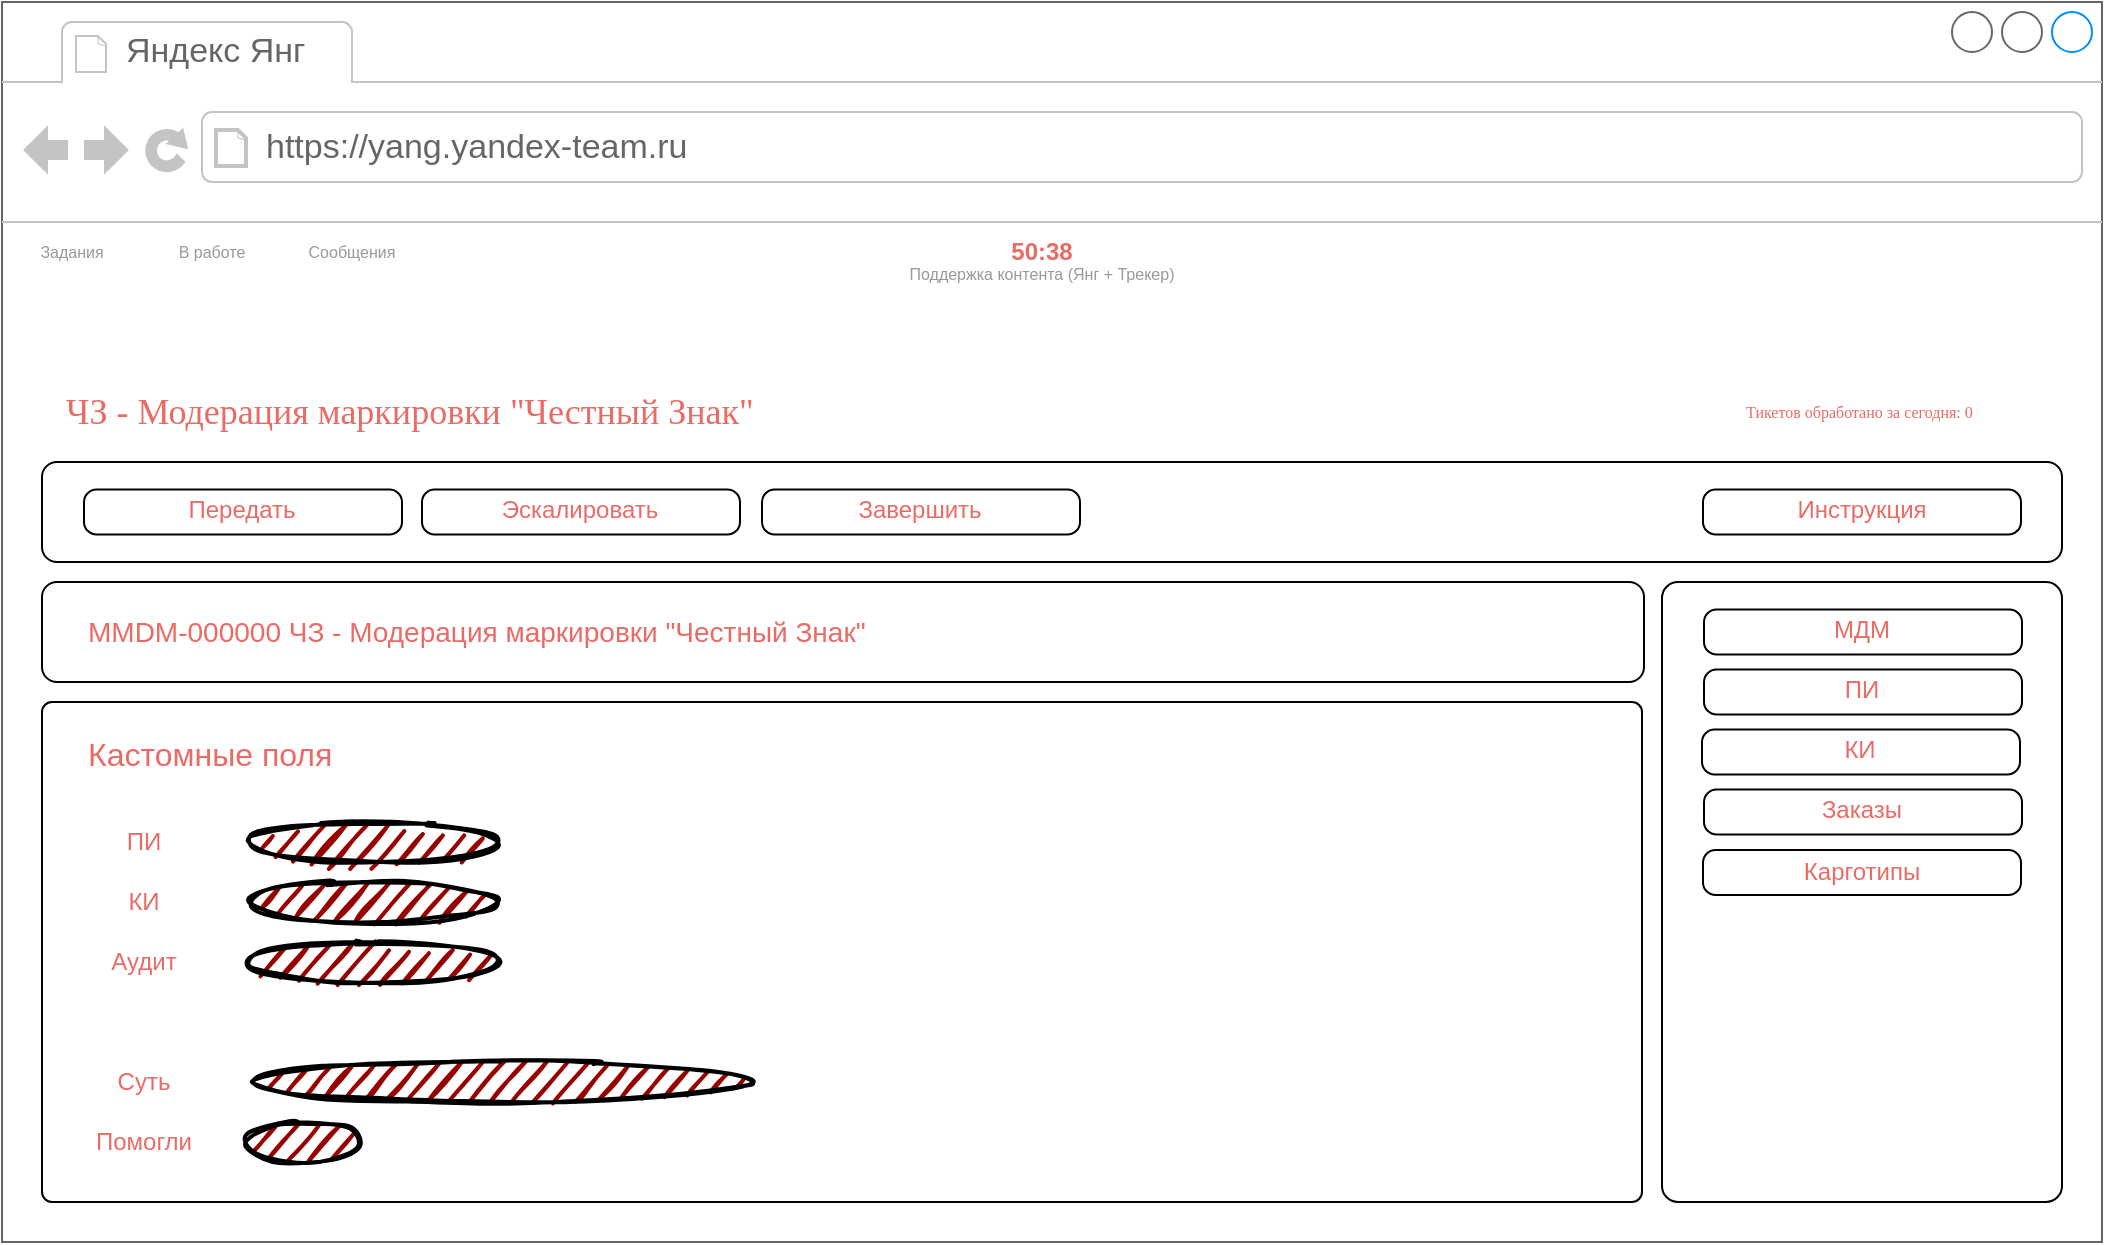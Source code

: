 <mxfile version="25.0.3">
  <diagram name="Page-1" id="2cc2dc42-3aac-f2a9-1cec-7a8b7cbee084">
    <mxGraphModel dx="1551" dy="839" grid="1" gridSize="10" guides="1" tooltips="1" connect="1" arrows="1" fold="1" page="1" pageScale="1" pageWidth="1100" pageHeight="850" background="#ffffff" math="0" shadow="0">
      <root>
        <mxCell id="0" />
        <mxCell id="1" parent="0" />
        <mxCell id="7026571954dc6520-1" value="" style="strokeWidth=1;shadow=0;dashed=0;align=center;html=1;shape=mxgraph.mockup.containers.browserWindow;rSize=0;strokeColor=#666666;mainText=,;recursiveResize=0;rounded=0;labelBackgroundColor=none;fontFamily=Verdana;fontSize=12;" parent="1" vertex="1">
          <mxGeometry x="29" y="20" width="1050" height="620" as="geometry" />
        </mxCell>
        <mxCell id="7026571954dc6520-2" value="Яндекс Янг" style="strokeWidth=1;shadow=0;dashed=0;align=center;html=1;shape=mxgraph.mockup.containers.anchor;fontSize=17;fontColor=#666666;align=left;" parent="7026571954dc6520-1" vertex="1">
          <mxGeometry x="60" y="12" width="110" height="26" as="geometry" />
        </mxCell>
        <mxCell id="7026571954dc6520-3" value="https://yang.yandex-team.ru" style="strokeWidth=1;shadow=0;dashed=0;align=center;html=1;shape=mxgraph.mockup.containers.anchor;rSize=0;fontSize=17;fontColor=#666666;align=left;" parent="7026571954dc6520-1" vertex="1">
          <mxGeometry x="130" y="60" width="250" height="26" as="geometry" />
        </mxCell>
        <mxCell id="7026571954dc6520-4" value="&lt;font style=&quot;font-size: 18px;&quot;&gt;ЧЗ - Модерация маркировки &quot;Честный Знак&quot;&lt;br&gt;&lt;/font&gt;" style="text;html=1;points=[];align=left;verticalAlign=top;spacingTop=-4;fontSize=30;fontFamily=Verdana;fontColor=#EA6B66;" parent="7026571954dc6520-1" vertex="1">
          <mxGeometry x="30" y="180" width="420" height="50" as="geometry" />
        </mxCell>
        <mxCell id="7026571954dc6520-11" value="Тикетов обработано за сегодня: 0" style="text;html=1;points=[];align=left;verticalAlign=top;spacingTop=-4;fontSize=8;fontFamily=Verdana;whiteSpace=wrap;fontColor=#EA6B66;" parent="7026571954dc6520-1" vertex="1">
          <mxGeometry x="870" y="197.5" width="170" height="15" as="geometry" />
        </mxCell>
        <mxCell id="TLFT4dumJQ2oOuWDpeYR-1" value="Задания" style="text;html=1;align=center;verticalAlign=middle;whiteSpace=wrap;rounded=0;fontColor=#999999;fontSize=8;" parent="7026571954dc6520-1" vertex="1">
          <mxGeometry y="110" width="70" height="30" as="geometry" />
        </mxCell>
        <mxCell id="TLFT4dumJQ2oOuWDpeYR-52" value="В работе" style="text;html=1;align=center;verticalAlign=middle;whiteSpace=wrap;rounded=0;fontColor=#999999;fontSize=8;" parent="7026571954dc6520-1" vertex="1">
          <mxGeometry x="70" y="110" width="70" height="30" as="geometry" />
        </mxCell>
        <mxCell id="TLFT4dumJQ2oOuWDpeYR-53" value="Сообщения" style="text;html=1;align=center;verticalAlign=middle;whiteSpace=wrap;rounded=0;fontColor=#999999;fontSize=8;" parent="7026571954dc6520-1" vertex="1">
          <mxGeometry x="140" y="110" width="70" height="30" as="geometry" />
        </mxCell>
        <mxCell id="TLFT4dumJQ2oOuWDpeYR-54" value="50:38" style="text;html=1;align=center;verticalAlign=middle;whiteSpace=wrap;rounded=0;fontStyle=1;fontColor=#EA6B66;" parent="7026571954dc6520-1" vertex="1">
          <mxGeometry x="490" y="110" width="60" height="30" as="geometry" />
        </mxCell>
        <mxCell id="TLFT4dumJQ2oOuWDpeYR-55" value="&lt;font color=&quot;#999999&quot; style=&quot;font-size: 8px;&quot;&gt;Поддержка контента (Янг + Трекер)&lt;/font&gt;" style="text;html=1;align=center;verticalAlign=middle;whiteSpace=wrap;rounded=0;" parent="7026571954dc6520-1" vertex="1">
          <mxGeometry x="410" y="120" width="220" height="30" as="geometry" />
        </mxCell>
        <mxCell id="tMn4PlatXZS9xMkexgPD-1" value="" style="rounded=1;whiteSpace=wrap;html=1;" parent="7026571954dc6520-1" vertex="1">
          <mxGeometry x="20" y="230" width="1010" height="50" as="geometry" />
        </mxCell>
        <mxCell id="tMn4PlatXZS9xMkexgPD-5" value="" style="group;verticalAlign=middle;" parent="7026571954dc6520-1" vertex="1" connectable="0">
          <mxGeometry x="41" y="243.75" width="159" height="22.5" as="geometry" />
        </mxCell>
        <mxCell id="tMn4PlatXZS9xMkexgPD-3" value="" style="rounded=1;whiteSpace=wrap;html=1;arcSize=28;" parent="tMn4PlatXZS9xMkexgPD-5" vertex="1">
          <mxGeometry width="159" height="22.5" as="geometry" />
        </mxCell>
        <mxCell id="tMn4PlatXZS9xMkexgPD-4" value="Передать" style="text;html=1;align=center;verticalAlign=middle;whiteSpace=wrap;rounded=0;fontColor=#EA6B66;" parent="tMn4PlatXZS9xMkexgPD-5" vertex="1">
          <mxGeometry x="9" y="1.25" width="140" height="18.75" as="geometry" />
        </mxCell>
        <mxCell id="tMn4PlatXZS9xMkexgPD-12" value="" style="group;verticalAlign=middle;" parent="7026571954dc6520-1" vertex="1" connectable="0">
          <mxGeometry x="210" y="243.75" width="159" height="22.5" as="geometry" />
        </mxCell>
        <mxCell id="tMn4PlatXZS9xMkexgPD-13" value="" style="rounded=1;whiteSpace=wrap;html=1;arcSize=28;" parent="tMn4PlatXZS9xMkexgPD-12" vertex="1">
          <mxGeometry width="159" height="22.5" as="geometry" />
        </mxCell>
        <mxCell id="tMn4PlatXZS9xMkexgPD-14" value="Эскалировать" style="text;html=1;align=center;verticalAlign=middle;whiteSpace=wrap;rounded=0;fontColor=#EA6B66;" parent="tMn4PlatXZS9xMkexgPD-12" vertex="1">
          <mxGeometry x="9" y="1.25" width="140" height="18.75" as="geometry" />
        </mxCell>
        <mxCell id="tMn4PlatXZS9xMkexgPD-15" value="" style="group;verticalAlign=middle;" parent="7026571954dc6520-1" vertex="1" connectable="0">
          <mxGeometry x="380" y="243.75" width="159" height="22.5" as="geometry" />
        </mxCell>
        <mxCell id="tMn4PlatXZS9xMkexgPD-16" value="" style="rounded=1;whiteSpace=wrap;html=1;arcSize=28;" parent="tMn4PlatXZS9xMkexgPD-15" vertex="1">
          <mxGeometry width="159" height="22.5" as="geometry" />
        </mxCell>
        <mxCell id="tMn4PlatXZS9xMkexgPD-17" value="Завершить" style="text;html=1;align=center;verticalAlign=middle;whiteSpace=wrap;rounded=0;fontColor=#EA6B66;" parent="tMn4PlatXZS9xMkexgPD-15" vertex="1">
          <mxGeometry x="9" y="1.25" width="140" height="18.75" as="geometry" />
        </mxCell>
        <mxCell id="tMn4PlatXZS9xMkexgPD-50" value="" style="rounded=1;whiteSpace=wrap;html=1;arcSize=2;" parent="7026571954dc6520-1" vertex="1">
          <mxGeometry x="20" y="350" width="800" height="250" as="geometry" />
        </mxCell>
        <mxCell id="tMn4PlatXZS9xMkexgPD-52" value="Кастомные поля" style="text;html=1;align=left;verticalAlign=top;whiteSpace=wrap;rounded=0;fontSize=16;fontColor=#EA6B66;" parent="7026571954dc6520-1" vertex="1">
          <mxGeometry x="41" y="360" width="500" height="30" as="geometry" />
        </mxCell>
        <mxCell id="tMn4PlatXZS9xMkexgPD-59" value="" style="rounded=1;whiteSpace=wrap;html=1;arcSize=4;" parent="7026571954dc6520-1" vertex="1">
          <mxGeometry x="830" y="290" width="200" height="310" as="geometry" />
        </mxCell>
        <mxCell id="tMn4PlatXZS9xMkexgPD-69" value="" style="rounded=1;whiteSpace=wrap;html=1;arcSize=28;" parent="7026571954dc6520-1" vertex="1">
          <mxGeometry x="850.5" y="424" width="159" height="22.5" as="geometry" />
        </mxCell>
        <mxCell id="tMn4PlatXZS9xMkexgPD-70" value="Карготипы" style="text;html=1;align=center;verticalAlign=middle;whiteSpace=wrap;rounded=0;fontColor=#EA6B66;" parent="7026571954dc6520-1" vertex="1">
          <mxGeometry x="859.5" y="425.25" width="140" height="18.75" as="geometry" />
        </mxCell>
        <mxCell id="tMn4PlatXZS9xMkexgPD-71" value="" style="rounded=1;whiteSpace=wrap;html=1;arcSize=28;" parent="7026571954dc6520-1" vertex="1">
          <mxGeometry x="850.5" y="243.75" width="159" height="22.5" as="geometry" />
        </mxCell>
        <mxCell id="tMn4PlatXZS9xMkexgPD-72" value="Инструкция" style="text;html=1;align=center;verticalAlign=middle;whiteSpace=wrap;rounded=0;fontColor=#EA6B66;" parent="7026571954dc6520-1" vertex="1">
          <mxGeometry x="859.5" y="245" width="140" height="18.75" as="geometry" />
        </mxCell>
        <mxCell id="tMn4PlatXZS9xMkexgPD-74" value="ПИ" style="text;html=1;align=center;verticalAlign=middle;whiteSpace=wrap;rounded=0;fontColor=#EA6B66;" parent="7026571954dc6520-1" vertex="1">
          <mxGeometry x="41" y="405" width="60" height="30" as="geometry" />
        </mxCell>
        <mxCell id="tMn4PlatXZS9xMkexgPD-75" value="КИ" style="text;html=1;align=center;verticalAlign=middle;whiteSpace=wrap;rounded=0;fontColor=#EA6B66;" parent="7026571954dc6520-1" vertex="1">
          <mxGeometry x="41" y="435" width="60" height="30" as="geometry" />
        </mxCell>
        <mxCell id="tMn4PlatXZS9xMkexgPD-76" value="Аудит" style="text;html=1;align=center;verticalAlign=middle;whiteSpace=wrap;rounded=0;fontColor=#EA6B66;" parent="7026571954dc6520-1" vertex="1">
          <mxGeometry x="41" y="465" width="60" height="30" as="geometry" />
        </mxCell>
        <mxCell id="tMn4PlatXZS9xMkexgPD-109" value="Суть" style="text;html=1;align=center;verticalAlign=middle;whiteSpace=wrap;rounded=0;fontColor=#EA6B66;" parent="7026571954dc6520-1" vertex="1">
          <mxGeometry x="41" y="525" width="60" height="30" as="geometry" />
        </mxCell>
        <mxCell id="tMn4PlatXZS9xMkexgPD-110" value="Помогли" style="text;html=1;align=center;verticalAlign=middle;whiteSpace=wrap;rounded=0;fontColor=#EA6B66;" parent="7026571954dc6520-1" vertex="1">
          <mxGeometry x="41" y="555" width="60" height="30" as="geometry" />
        </mxCell>
        <mxCell id="8Obr-nVpfOu6MIqqXmCF-2" value="" style="ellipse;whiteSpace=wrap;html=1;strokeWidth=2;fillWeight=2;hachureGap=8;fillColor=#990000;fillStyle=dots;sketch=1;" vertex="1" parent="7026571954dc6520-1">
          <mxGeometry x="121" y="410" width="130" height="20" as="geometry" />
        </mxCell>
        <mxCell id="8Obr-nVpfOu6MIqqXmCF-3" value="" style="ellipse;whiteSpace=wrap;html=1;strokeWidth=2;fillWeight=2;hachureGap=8;fillColor=#990000;fillStyle=dots;sketch=1;" vertex="1" parent="7026571954dc6520-1">
          <mxGeometry x="121" y="440" width="130" height="20" as="geometry" />
        </mxCell>
        <mxCell id="8Obr-nVpfOu6MIqqXmCF-4" value="" style="ellipse;whiteSpace=wrap;html=1;strokeWidth=2;fillWeight=2;hachureGap=8;fillColor=#990000;fillStyle=dots;sketch=1;" vertex="1" parent="7026571954dc6520-1">
          <mxGeometry x="121" y="470" width="130" height="20" as="geometry" />
        </mxCell>
        <mxCell id="8Obr-nVpfOu6MIqqXmCF-5" value="" style="ellipse;whiteSpace=wrap;html=1;strokeWidth=2;fillWeight=2;hachureGap=8;fillColor=#990000;fillStyle=dots;sketch=1;" vertex="1" parent="7026571954dc6520-1">
          <mxGeometry x="121" y="530" width="259" height="20" as="geometry" />
        </mxCell>
        <mxCell id="8Obr-nVpfOu6MIqqXmCF-6" value="" style="ellipse;whiteSpace=wrap;html=1;strokeWidth=2;fillWeight=2;hachureGap=8;fillColor=#990000;fillStyle=dots;sketch=1;" vertex="1" parent="7026571954dc6520-1">
          <mxGeometry x="121" y="560" width="59" height="20" as="geometry" />
        </mxCell>
        <mxCell id="8Obr-nVpfOu6MIqqXmCF-9" value="" style="rounded=1;whiteSpace=wrap;html=1;arcSize=28;" vertex="1" parent="7026571954dc6520-1">
          <mxGeometry x="850" y="363.75" width="159" height="22.5" as="geometry" />
        </mxCell>
        <mxCell id="8Obr-nVpfOu6MIqqXmCF-10" value="КИ" style="text;html=1;align=center;verticalAlign=middle;whiteSpace=wrap;rounded=0;fontColor=#EA6B66;" vertex="1" parent="7026571954dc6520-1">
          <mxGeometry x="859" y="365" width="140" height="18.75" as="geometry" />
        </mxCell>
        <mxCell id="tMn4PlatXZS9xMkexgPD-18" value="" style="rounded=1;whiteSpace=wrap;html=1;" parent="1" vertex="1">
          <mxGeometry x="49" y="310" width="801" height="50" as="geometry" />
        </mxCell>
        <mxCell id="tMn4PlatXZS9xMkexgPD-57" value="" style="rounded=1;whiteSpace=wrap;html=1;arcSize=28;" parent="1" vertex="1">
          <mxGeometry x="880" y="323.75" width="159" height="22.5" as="geometry" />
        </mxCell>
        <mxCell id="tMn4PlatXZS9xMkexgPD-58" value="МДМ" style="text;html=1;align=center;verticalAlign=middle;whiteSpace=wrap;rounded=0;fontColor=#EA6B66;" parent="1" vertex="1">
          <mxGeometry x="889" y="325" width="140" height="18.75" as="geometry" />
        </mxCell>
        <mxCell id="tMn4PlatXZS9xMkexgPD-49" value="&lt;div align=&quot;left&quot;&gt;MMDM-000000 ЧЗ - Модерация маркировки &quot;Честный Знак&quot;&lt;br&gt;&lt;/div&gt;" style="text;html=1;align=left;verticalAlign=top;whiteSpace=wrap;rounded=0;fontSize=14;fontColor=#EA6B66;" parent="1" vertex="1">
          <mxGeometry x="70" y="320" width="500" height="30" as="geometry" />
        </mxCell>
        <mxCell id="tMn4PlatXZS9xMkexgPD-65" value="" style="rounded=1;whiteSpace=wrap;html=1;arcSize=28;" parent="1" vertex="1">
          <mxGeometry x="880" y="413.75" width="159" height="22.5" as="geometry" />
        </mxCell>
        <mxCell id="tMn4PlatXZS9xMkexgPD-66" value="Заказы" style="text;html=1;align=center;verticalAlign=middle;whiteSpace=wrap;rounded=0;fontColor=#EA6B66;" parent="1" vertex="1">
          <mxGeometry x="889" y="415" width="140" height="18.75" as="geometry" />
        </mxCell>
        <mxCell id="tMn4PlatXZS9xMkexgPD-67" value="" style="rounded=1;whiteSpace=wrap;html=1;arcSize=28;" parent="1" vertex="1">
          <mxGeometry x="880" y="353.75" width="159" height="22.5" as="geometry" />
        </mxCell>
        <mxCell id="tMn4PlatXZS9xMkexgPD-68" value="ПИ" style="text;html=1;align=center;verticalAlign=middle;whiteSpace=wrap;rounded=0;fontColor=#EA6B66;" parent="1" vertex="1">
          <mxGeometry x="889" y="355" width="140" height="18.75" as="geometry" />
        </mxCell>
      </root>
    </mxGraphModel>
  </diagram>
</mxfile>
